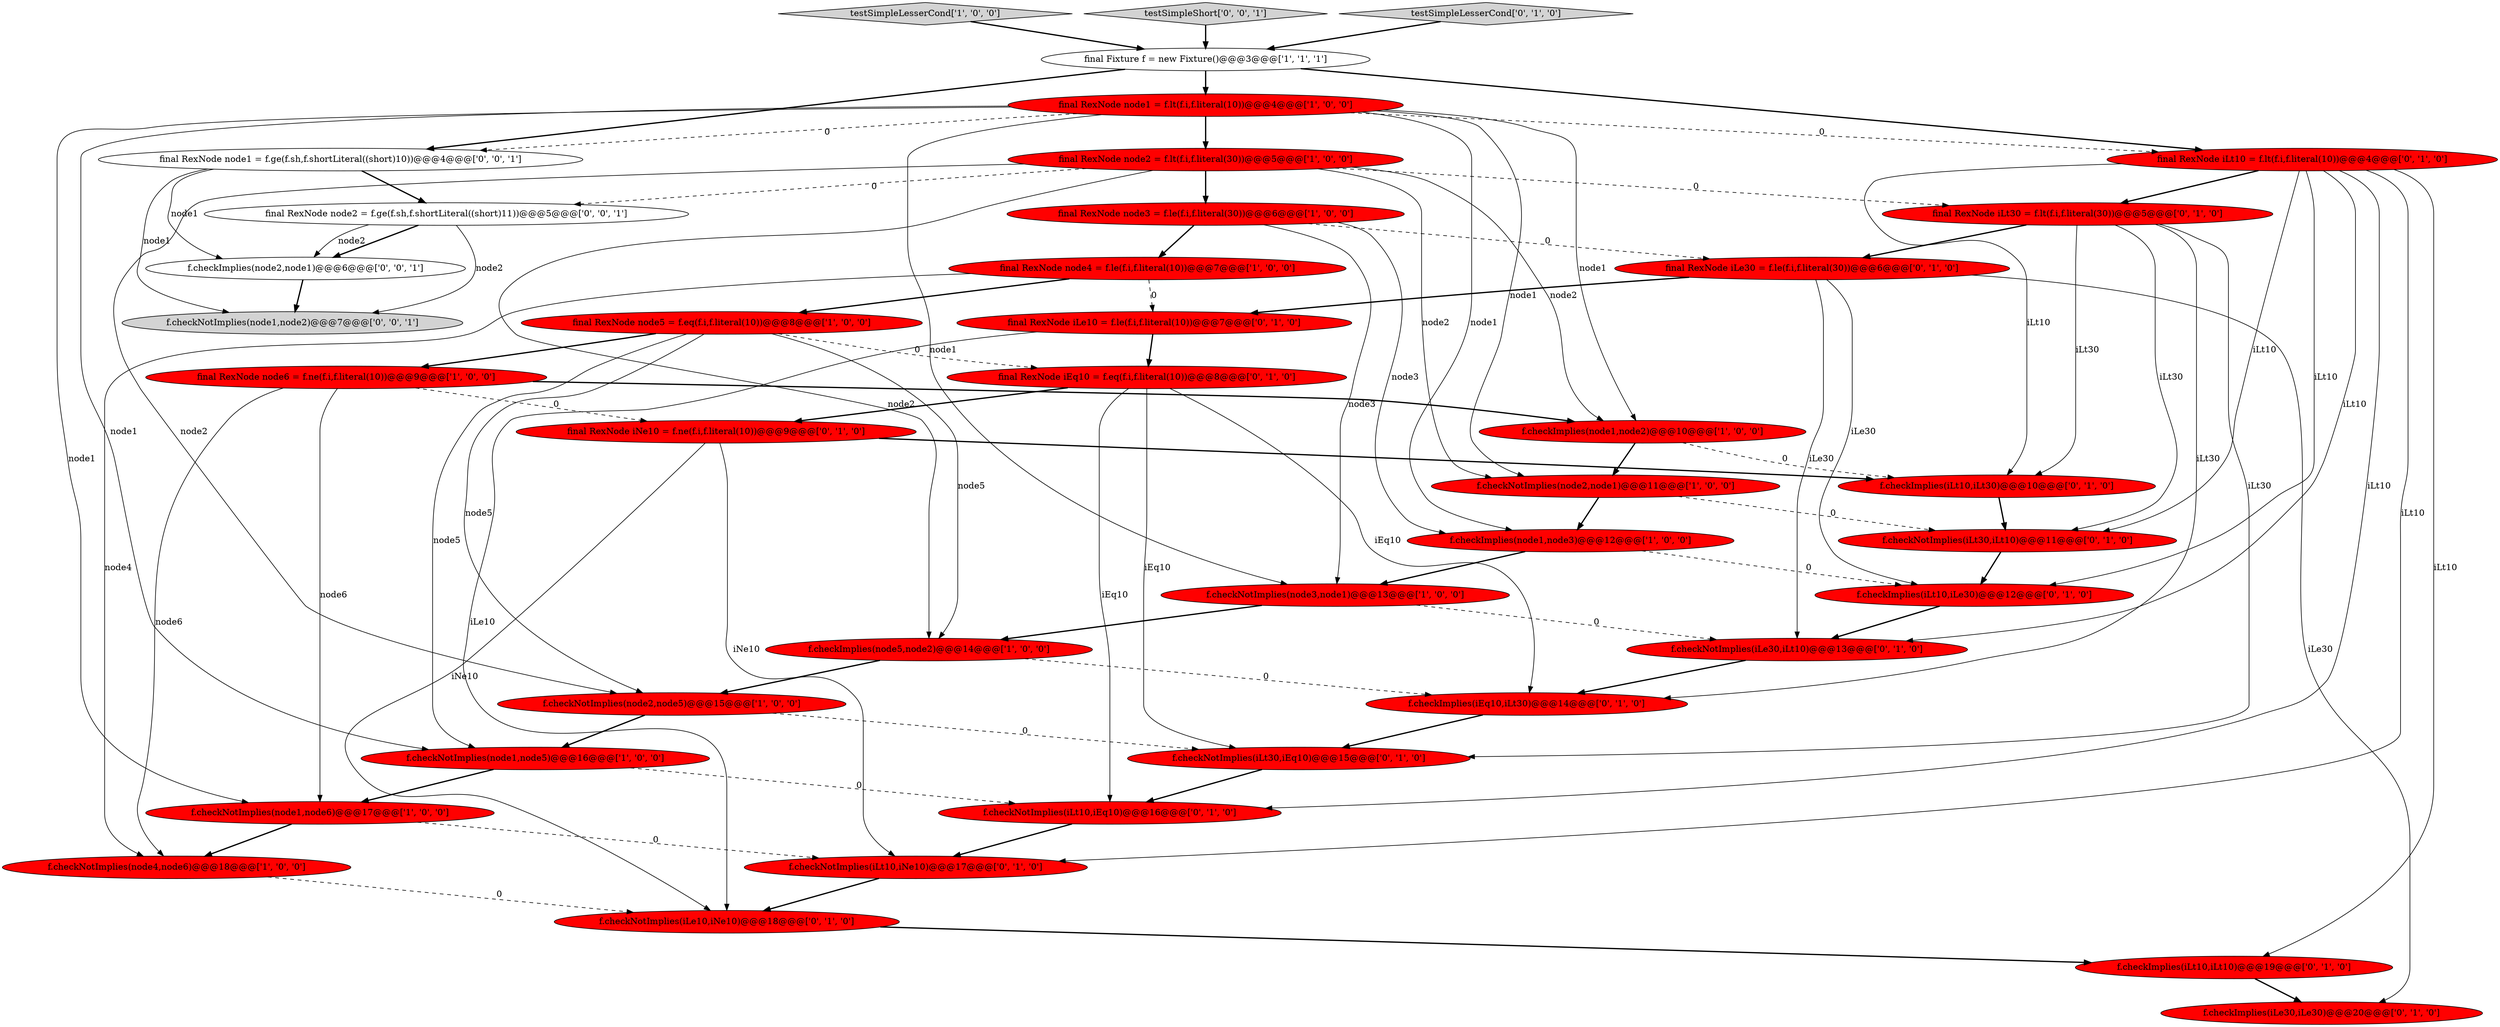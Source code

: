 digraph {
3 [style = filled, label = "final RexNode node5 = f.eq(f.i,f.literal(10))@@@8@@@['1', '0', '0']", fillcolor = red, shape = ellipse image = "AAA1AAABBB1BBB"];
7 [style = filled, label = "f.checkImplies(node5,node2)@@@14@@@['1', '0', '0']", fillcolor = red, shape = ellipse image = "AAA1AAABBB1BBB"];
14 [style = filled, label = "f.checkImplies(node1,node3)@@@12@@@['1', '0', '0']", fillcolor = red, shape = ellipse image = "AAA1AAABBB1BBB"];
10 [style = filled, label = "f.checkNotImplies(node2,node1)@@@11@@@['1', '0', '0']", fillcolor = red, shape = ellipse image = "AAA1AAABBB1BBB"];
2 [style = filled, label = "testSimpleLesserCond['1', '0', '0']", fillcolor = lightgray, shape = diamond image = "AAA0AAABBB1BBB"];
34 [style = filled, label = "f.checkNotImplies(iLt30,iEq10)@@@15@@@['0', '1', '0']", fillcolor = red, shape = ellipse image = "AAA1AAABBB2BBB"];
35 [style = filled, label = "testSimpleShort['0', '0', '1']", fillcolor = lightgray, shape = diamond image = "AAA0AAABBB3BBB"];
12 [style = filled, label = "f.checkNotImplies(node4,node6)@@@18@@@['1', '0', '0']", fillcolor = red, shape = ellipse image = "AAA1AAABBB1BBB"];
30 [style = filled, label = "f.checkImplies(iLt10,iLt30)@@@10@@@['0', '1', '0']", fillcolor = red, shape = ellipse image = "AAA1AAABBB2BBB"];
38 [style = filled, label = "final RexNode node2 = f.ge(f.sh,f.shortLiteral((short)11))@@@5@@@['0', '0', '1']", fillcolor = white, shape = ellipse image = "AAA0AAABBB3BBB"];
5 [style = filled, label = "f.checkNotImplies(node2,node5)@@@15@@@['1', '0', '0']", fillcolor = red, shape = ellipse image = "AAA1AAABBB1BBB"];
20 [style = filled, label = "f.checkImplies(iLe30,iLe30)@@@20@@@['0', '1', '0']", fillcolor = red, shape = ellipse image = "AAA1AAABBB2BBB"];
26 [style = filled, label = "f.checkNotImplies(iLt10,iNe10)@@@17@@@['0', '1', '0']", fillcolor = red, shape = ellipse image = "AAA1AAABBB2BBB"];
39 [style = filled, label = "final RexNode node1 = f.ge(f.sh,f.shortLiteral((short)10))@@@4@@@['0', '0', '1']", fillcolor = white, shape = ellipse image = "AAA0AAABBB3BBB"];
13 [style = filled, label = "final RexNode node1 = f.lt(f.i,f.literal(10))@@@4@@@['1', '0', '0']", fillcolor = red, shape = ellipse image = "AAA1AAABBB1BBB"];
1 [style = filled, label = "f.checkNotImplies(node1,node5)@@@16@@@['1', '0', '0']", fillcolor = red, shape = ellipse image = "AAA1AAABBB1BBB"];
11 [style = filled, label = "final RexNode node3 = f.le(f.i,f.literal(30))@@@6@@@['1', '0', '0']", fillcolor = red, shape = ellipse image = "AAA1AAABBB1BBB"];
17 [style = filled, label = "final RexNode iLe10 = f.le(f.i,f.literal(10))@@@7@@@['0', '1', '0']", fillcolor = red, shape = ellipse image = "AAA1AAABBB2BBB"];
15 [style = filled, label = "f.checkImplies(node1,node2)@@@10@@@['1', '0', '0']", fillcolor = red, shape = ellipse image = "AAA1AAABBB1BBB"];
19 [style = filled, label = "f.checkNotImplies(iLe10,iNe10)@@@18@@@['0', '1', '0']", fillcolor = red, shape = ellipse image = "AAA1AAABBB2BBB"];
16 [style = filled, label = "final RexNode node6 = f.ne(f.i,f.literal(10))@@@9@@@['1', '0', '0']", fillcolor = red, shape = ellipse image = "AAA1AAABBB1BBB"];
4 [style = filled, label = "final Fixture f = new Fixture()@@@3@@@['1', '1', '1']", fillcolor = white, shape = ellipse image = "AAA0AAABBB1BBB"];
22 [style = filled, label = "testSimpleLesserCond['0', '1', '0']", fillcolor = lightgray, shape = diamond image = "AAA0AAABBB2BBB"];
23 [style = filled, label = "final RexNode iLe30 = f.le(f.i,f.literal(30))@@@6@@@['0', '1', '0']", fillcolor = red, shape = ellipse image = "AAA1AAABBB2BBB"];
31 [style = filled, label = "f.checkImplies(iLt10,iLe30)@@@12@@@['0', '1', '0']", fillcolor = red, shape = ellipse image = "AAA1AAABBB2BBB"];
8 [style = filled, label = "f.checkNotImplies(node1,node6)@@@17@@@['1', '0', '0']", fillcolor = red, shape = ellipse image = "AAA1AAABBB1BBB"];
32 [style = filled, label = "f.checkImplies(iLt10,iLt10)@@@19@@@['0', '1', '0']", fillcolor = red, shape = ellipse image = "AAA1AAABBB2BBB"];
28 [style = filled, label = "final RexNode iEq10 = f.eq(f.i,f.literal(10))@@@8@@@['0', '1', '0']", fillcolor = red, shape = ellipse image = "AAA1AAABBB2BBB"];
33 [style = filled, label = "final RexNode iNe10 = f.ne(f.i,f.literal(10))@@@9@@@['0', '1', '0']", fillcolor = red, shape = ellipse image = "AAA1AAABBB2BBB"];
6 [style = filled, label = "f.checkNotImplies(node3,node1)@@@13@@@['1', '0', '0']", fillcolor = red, shape = ellipse image = "AAA1AAABBB1BBB"];
21 [style = filled, label = "final RexNode iLt30 = f.lt(f.i,f.literal(30))@@@5@@@['0', '1', '0']", fillcolor = red, shape = ellipse image = "AAA1AAABBB2BBB"];
24 [style = filled, label = "f.checkNotImplies(iLt10,iEq10)@@@16@@@['0', '1', '0']", fillcolor = red, shape = ellipse image = "AAA1AAABBB2BBB"];
37 [style = filled, label = "f.checkNotImplies(node1,node2)@@@7@@@['0', '0', '1']", fillcolor = lightgray, shape = ellipse image = "AAA0AAABBB3BBB"];
36 [style = filled, label = "f.checkImplies(node2,node1)@@@6@@@['0', '0', '1']", fillcolor = white, shape = ellipse image = "AAA0AAABBB3BBB"];
18 [style = filled, label = "f.checkNotImplies(iLt30,iLt10)@@@11@@@['0', '1', '0']", fillcolor = red, shape = ellipse image = "AAA1AAABBB2BBB"];
25 [style = filled, label = "f.checkNotImplies(iLe30,iLt10)@@@13@@@['0', '1', '0']", fillcolor = red, shape = ellipse image = "AAA1AAABBB2BBB"];
9 [style = filled, label = "final RexNode node2 = f.lt(f.i,f.literal(30))@@@5@@@['1', '0', '0']", fillcolor = red, shape = ellipse image = "AAA1AAABBB1BBB"];
0 [style = filled, label = "final RexNode node4 = f.le(f.i,f.literal(10))@@@7@@@['1', '0', '0']", fillcolor = red, shape = ellipse image = "AAA1AAABBB1BBB"];
27 [style = filled, label = "final RexNode iLt10 = f.lt(f.i,f.literal(10))@@@4@@@['0', '1', '0']", fillcolor = red, shape = ellipse image = "AAA1AAABBB2BBB"];
29 [style = filled, label = "f.checkImplies(iEq10,iLt30)@@@14@@@['0', '1', '0']", fillcolor = red, shape = ellipse image = "AAA1AAABBB2BBB"];
21->34 [style = solid, label="iLt30"];
15->10 [style = bold, label=""];
38->37 [style = solid, label="node2"];
9->11 [style = bold, label=""];
27->26 [style = solid, label="iLt10"];
3->1 [style = solid, label="node5"];
11->6 [style = solid, label="node3"];
16->12 [style = solid, label="node6"];
23->20 [style = solid, label="iLe30"];
25->29 [style = bold, label=""];
3->16 [style = bold, label=""];
29->34 [style = bold, label=""];
30->18 [style = bold, label=""];
13->10 [style = solid, label="node1"];
22->4 [style = bold, label=""];
34->24 [style = bold, label=""];
9->21 [style = dashed, label="0"];
39->38 [style = bold, label=""];
0->12 [style = solid, label="node4"];
3->5 [style = solid, label="node5"];
23->17 [style = bold, label=""];
9->15 [style = solid, label="node2"];
16->33 [style = dashed, label="0"];
27->24 [style = solid, label="iLt10"];
32->20 [style = bold, label=""];
10->18 [style = dashed, label="0"];
0->3 [style = bold, label=""];
18->31 [style = bold, label=""];
3->7 [style = solid, label="node5"];
33->19 [style = solid, label="iNe10"];
27->30 [style = solid, label="iLt10"];
9->10 [style = solid, label="node2"];
23->31 [style = solid, label="iLe30"];
10->14 [style = bold, label=""];
15->30 [style = dashed, label="0"];
2->4 [style = bold, label=""];
0->17 [style = dashed, label="0"];
9->5 [style = solid, label="node2"];
5->34 [style = dashed, label="0"];
28->29 [style = solid, label="iEq10"];
5->1 [style = bold, label=""];
7->5 [style = bold, label=""];
27->18 [style = solid, label="iLt10"];
12->19 [style = dashed, label="0"];
1->24 [style = dashed, label="0"];
28->24 [style = solid, label="iEq10"];
11->14 [style = solid, label="node3"];
33->30 [style = bold, label=""];
36->37 [style = bold, label=""];
6->7 [style = bold, label=""];
13->14 [style = solid, label="node1"];
13->1 [style = solid, label="node1"];
14->6 [style = bold, label=""];
27->31 [style = solid, label="iLt10"];
21->23 [style = bold, label=""];
14->31 [style = dashed, label="0"];
3->28 [style = dashed, label="0"];
31->25 [style = bold, label=""];
1->8 [style = bold, label=""];
39->36 [style = solid, label="node1"];
4->39 [style = bold, label=""];
4->13 [style = bold, label=""];
11->23 [style = dashed, label="0"];
21->30 [style = solid, label="iLt30"];
13->8 [style = solid, label="node1"];
26->19 [style = bold, label=""];
13->39 [style = dashed, label="0"];
24->26 [style = bold, label=""];
19->32 [style = bold, label=""];
13->27 [style = dashed, label="0"];
21->29 [style = solid, label="iLt30"];
28->34 [style = solid, label="iEq10"];
13->9 [style = bold, label=""];
33->26 [style = solid, label="iNe10"];
27->21 [style = bold, label=""];
8->12 [style = bold, label=""];
9->38 [style = dashed, label="0"];
8->26 [style = dashed, label="0"];
13->15 [style = solid, label="node1"];
16->8 [style = solid, label="node6"];
16->15 [style = bold, label=""];
23->25 [style = solid, label="iLe30"];
39->37 [style = solid, label="node1"];
38->36 [style = bold, label=""];
21->18 [style = solid, label="iLt30"];
35->4 [style = bold, label=""];
27->25 [style = solid, label="iLt10"];
9->7 [style = solid, label="node2"];
17->28 [style = bold, label=""];
11->0 [style = bold, label=""];
28->33 [style = bold, label=""];
6->25 [style = dashed, label="0"];
13->6 [style = solid, label="node1"];
17->19 [style = solid, label="iLe10"];
38->36 [style = solid, label="node2"];
4->27 [style = bold, label=""];
27->32 [style = solid, label="iLt10"];
7->29 [style = dashed, label="0"];
}
